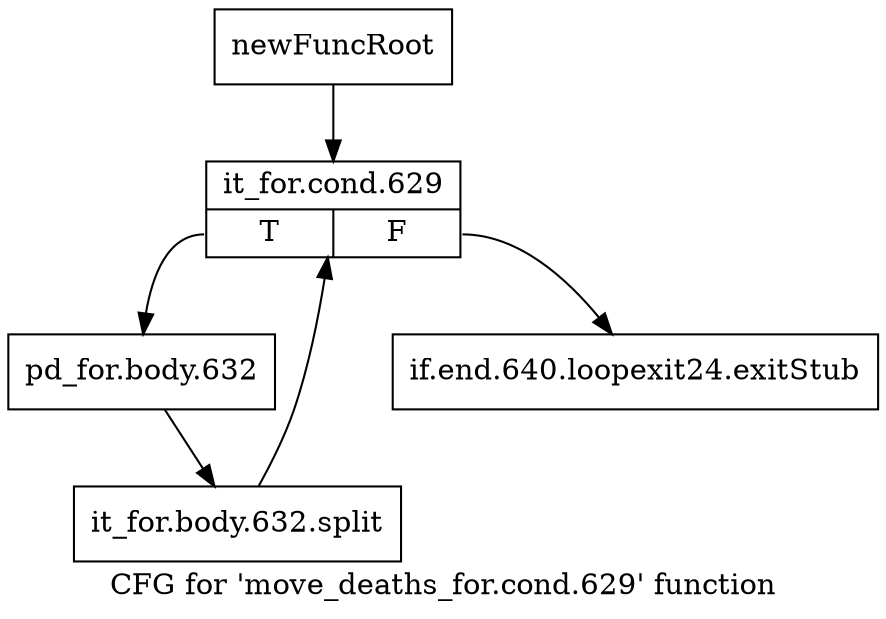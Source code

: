 digraph "CFG for 'move_deaths_for.cond.629' function" {
	label="CFG for 'move_deaths_for.cond.629' function";

	Node0xa6a99f0 [shape=record,label="{newFuncRoot}"];
	Node0xa6a99f0 -> Node0xa6a9ee0;
	Node0xa6a9e90 [shape=record,label="{if.end.640.loopexit24.exitStub}"];
	Node0xa6a9ee0 [shape=record,label="{it_for.cond.629|{<s0>T|<s1>F}}"];
	Node0xa6a9ee0:s0 -> Node0xa6a9f30;
	Node0xa6a9ee0:s1 -> Node0xa6a9e90;
	Node0xa6a9f30 [shape=record,label="{pd_for.body.632}"];
	Node0xa6a9f30 -> Node0xf1da520;
	Node0xf1da520 [shape=record,label="{it_for.body.632.split}"];
	Node0xf1da520 -> Node0xa6a9ee0;
}
